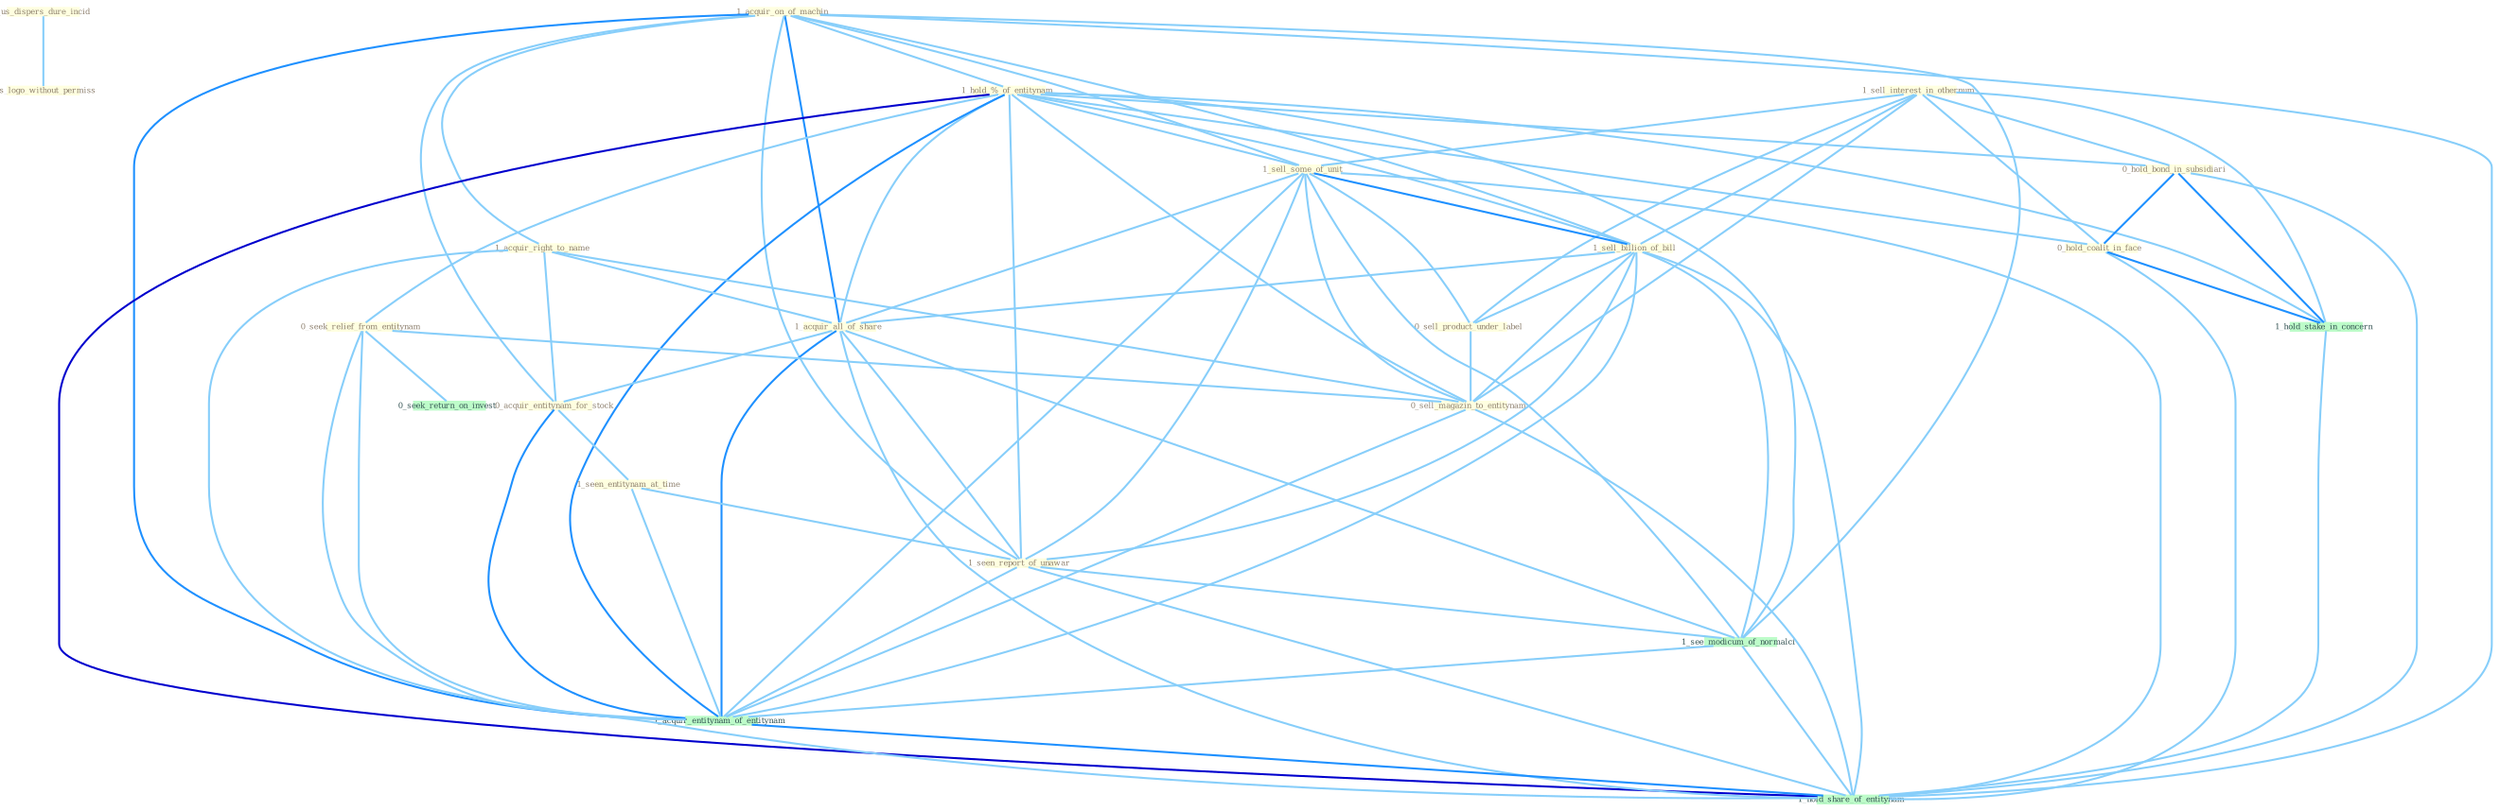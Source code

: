 Graph G{ 
    node
    [shape=polygon,style=filled,width=.5,height=.06,color="#BDFCC9",fixedsize=true,fontsize=4,
    fontcolor="#2f4f4f"];
    {node
    [color="#ffffe0", fontcolor="#8b7d6b"] "0_us_dispers_dure_incid " "1_acquir_on_of_machin " "1_sell_interest_in_othernum " "0_us_logo_without_permiss " "1_hold_%_of_entitynam " "1_sell_some_of_unit " "1_acquir_right_to_name " "0_hold_bond_in_subsidiari " "1_sell_billion_of_bill " "1_acquir_all_of_share " "0_acquir_entitynam_for_stock " "0_seek_relief_from_entitynam " "1_seen_entitynam_at_time " "0_hold_coalit_in_face " "0_sell_product_under_label " "1_seen_report_of_unawar " "0_sell_magazin_to_entitynam "}
{node [color="#fff0f5", fontcolor="#b22222"]}
edge [color="#B0E2FF"];

	"0_us_dispers_dure_incid " -- "0_us_logo_without_permiss " [w="1", color="#87cefa" ];
	"1_acquir_on_of_machin " -- "1_hold_%_of_entitynam " [w="1", color="#87cefa" ];
	"1_acquir_on_of_machin " -- "1_sell_some_of_unit " [w="1", color="#87cefa" ];
	"1_acquir_on_of_machin " -- "1_acquir_right_to_name " [w="1", color="#87cefa" ];
	"1_acquir_on_of_machin " -- "1_sell_billion_of_bill " [w="1", color="#87cefa" ];
	"1_acquir_on_of_machin " -- "1_acquir_all_of_share " [w="2", color="#1e90ff" , len=0.8];
	"1_acquir_on_of_machin " -- "0_acquir_entitynam_for_stock " [w="1", color="#87cefa" ];
	"1_acquir_on_of_machin " -- "1_seen_report_of_unawar " [w="1", color="#87cefa" ];
	"1_acquir_on_of_machin " -- "1_see_modicum_of_normalci " [w="1", color="#87cefa" ];
	"1_acquir_on_of_machin " -- "1_acquir_entitynam_of_entitynam " [w="2", color="#1e90ff" , len=0.8];
	"1_acquir_on_of_machin " -- "1_hold_share_of_entitynam " [w="1", color="#87cefa" ];
	"1_sell_interest_in_othernum " -- "1_sell_some_of_unit " [w="1", color="#87cefa" ];
	"1_sell_interest_in_othernum " -- "0_hold_bond_in_subsidiari " [w="1", color="#87cefa" ];
	"1_sell_interest_in_othernum " -- "1_sell_billion_of_bill " [w="1", color="#87cefa" ];
	"1_sell_interest_in_othernum " -- "0_hold_coalit_in_face " [w="1", color="#87cefa" ];
	"1_sell_interest_in_othernum " -- "0_sell_product_under_label " [w="1", color="#87cefa" ];
	"1_sell_interest_in_othernum " -- "0_sell_magazin_to_entitynam " [w="1", color="#87cefa" ];
	"1_sell_interest_in_othernum " -- "1_hold_stake_in_concern " [w="1", color="#87cefa" ];
	"1_hold_%_of_entitynam " -- "1_sell_some_of_unit " [w="1", color="#87cefa" ];
	"1_hold_%_of_entitynam " -- "0_hold_bond_in_subsidiari " [w="1", color="#87cefa" ];
	"1_hold_%_of_entitynam " -- "1_sell_billion_of_bill " [w="1", color="#87cefa" ];
	"1_hold_%_of_entitynam " -- "1_acquir_all_of_share " [w="1", color="#87cefa" ];
	"1_hold_%_of_entitynam " -- "0_seek_relief_from_entitynam " [w="1", color="#87cefa" ];
	"1_hold_%_of_entitynam " -- "0_hold_coalit_in_face " [w="1", color="#87cefa" ];
	"1_hold_%_of_entitynam " -- "1_seen_report_of_unawar " [w="1", color="#87cefa" ];
	"1_hold_%_of_entitynam " -- "0_sell_magazin_to_entitynam " [w="1", color="#87cefa" ];
	"1_hold_%_of_entitynam " -- "1_hold_stake_in_concern " [w="1", color="#87cefa" ];
	"1_hold_%_of_entitynam " -- "1_see_modicum_of_normalci " [w="1", color="#87cefa" ];
	"1_hold_%_of_entitynam " -- "1_acquir_entitynam_of_entitynam " [w="2", color="#1e90ff" , len=0.8];
	"1_hold_%_of_entitynam " -- "1_hold_share_of_entitynam " [w="3", color="#0000cd" , len=0.6];
	"1_sell_some_of_unit " -- "1_sell_billion_of_bill " [w="2", color="#1e90ff" , len=0.8];
	"1_sell_some_of_unit " -- "1_acquir_all_of_share " [w="1", color="#87cefa" ];
	"1_sell_some_of_unit " -- "0_sell_product_under_label " [w="1", color="#87cefa" ];
	"1_sell_some_of_unit " -- "1_seen_report_of_unawar " [w="1", color="#87cefa" ];
	"1_sell_some_of_unit " -- "0_sell_magazin_to_entitynam " [w="1", color="#87cefa" ];
	"1_sell_some_of_unit " -- "1_see_modicum_of_normalci " [w="1", color="#87cefa" ];
	"1_sell_some_of_unit " -- "1_acquir_entitynam_of_entitynam " [w="1", color="#87cefa" ];
	"1_sell_some_of_unit " -- "1_hold_share_of_entitynam " [w="1", color="#87cefa" ];
	"1_acquir_right_to_name " -- "1_acquir_all_of_share " [w="1", color="#87cefa" ];
	"1_acquir_right_to_name " -- "0_acquir_entitynam_for_stock " [w="1", color="#87cefa" ];
	"1_acquir_right_to_name " -- "0_sell_magazin_to_entitynam " [w="1", color="#87cefa" ];
	"1_acquir_right_to_name " -- "1_acquir_entitynam_of_entitynam " [w="1", color="#87cefa" ];
	"0_hold_bond_in_subsidiari " -- "0_hold_coalit_in_face " [w="2", color="#1e90ff" , len=0.8];
	"0_hold_bond_in_subsidiari " -- "1_hold_stake_in_concern " [w="2", color="#1e90ff" , len=0.8];
	"0_hold_bond_in_subsidiari " -- "1_hold_share_of_entitynam " [w="1", color="#87cefa" ];
	"1_sell_billion_of_bill " -- "1_acquir_all_of_share " [w="1", color="#87cefa" ];
	"1_sell_billion_of_bill " -- "0_sell_product_under_label " [w="1", color="#87cefa" ];
	"1_sell_billion_of_bill " -- "1_seen_report_of_unawar " [w="1", color="#87cefa" ];
	"1_sell_billion_of_bill " -- "0_sell_magazin_to_entitynam " [w="1", color="#87cefa" ];
	"1_sell_billion_of_bill " -- "1_see_modicum_of_normalci " [w="1", color="#87cefa" ];
	"1_sell_billion_of_bill " -- "1_acquir_entitynam_of_entitynam " [w="1", color="#87cefa" ];
	"1_sell_billion_of_bill " -- "1_hold_share_of_entitynam " [w="1", color="#87cefa" ];
	"1_acquir_all_of_share " -- "0_acquir_entitynam_for_stock " [w="1", color="#87cefa" ];
	"1_acquir_all_of_share " -- "1_seen_report_of_unawar " [w="1", color="#87cefa" ];
	"1_acquir_all_of_share " -- "1_see_modicum_of_normalci " [w="1", color="#87cefa" ];
	"1_acquir_all_of_share " -- "1_acquir_entitynam_of_entitynam " [w="2", color="#1e90ff" , len=0.8];
	"1_acquir_all_of_share " -- "1_hold_share_of_entitynam " [w="1", color="#87cefa" ];
	"0_acquir_entitynam_for_stock " -- "1_seen_entitynam_at_time " [w="1", color="#87cefa" ];
	"0_acquir_entitynam_for_stock " -- "1_acquir_entitynam_of_entitynam " [w="2", color="#1e90ff" , len=0.8];
	"0_seek_relief_from_entitynam " -- "0_sell_magazin_to_entitynam " [w="1", color="#87cefa" ];
	"0_seek_relief_from_entitynam " -- "0_seek_return_on_invest " [w="1", color="#87cefa" ];
	"0_seek_relief_from_entitynam " -- "1_acquir_entitynam_of_entitynam " [w="1", color="#87cefa" ];
	"0_seek_relief_from_entitynam " -- "1_hold_share_of_entitynam " [w="1", color="#87cefa" ];
	"1_seen_entitynam_at_time " -- "1_seen_report_of_unawar " [w="1", color="#87cefa" ];
	"1_seen_entitynam_at_time " -- "1_acquir_entitynam_of_entitynam " [w="1", color="#87cefa" ];
	"0_hold_coalit_in_face " -- "1_hold_stake_in_concern " [w="2", color="#1e90ff" , len=0.8];
	"0_hold_coalit_in_face " -- "1_hold_share_of_entitynam " [w="1", color="#87cefa" ];
	"0_sell_product_under_label " -- "0_sell_magazin_to_entitynam " [w="1", color="#87cefa" ];
	"1_seen_report_of_unawar " -- "1_see_modicum_of_normalci " [w="1", color="#87cefa" ];
	"1_seen_report_of_unawar " -- "1_acquir_entitynam_of_entitynam " [w="1", color="#87cefa" ];
	"1_seen_report_of_unawar " -- "1_hold_share_of_entitynam " [w="1", color="#87cefa" ];
	"0_sell_magazin_to_entitynam " -- "1_acquir_entitynam_of_entitynam " [w="1", color="#87cefa" ];
	"0_sell_magazin_to_entitynam " -- "1_hold_share_of_entitynam " [w="1", color="#87cefa" ];
	"1_hold_stake_in_concern " -- "1_hold_share_of_entitynam " [w="1", color="#87cefa" ];
	"1_see_modicum_of_normalci " -- "1_acquir_entitynam_of_entitynam " [w="1", color="#87cefa" ];
	"1_see_modicum_of_normalci " -- "1_hold_share_of_entitynam " [w="1", color="#87cefa" ];
	"1_acquir_entitynam_of_entitynam " -- "1_hold_share_of_entitynam " [w="2", color="#1e90ff" , len=0.8];
}